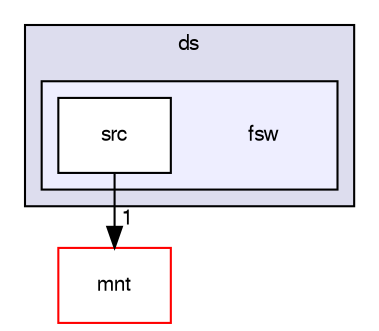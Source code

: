 digraph G {
  compound=true
  node [ fontsize="10", fontname="FreeSans"];
  edge [ labelfontsize="10", labelfontname="FreeSans"];
  subgraph clusterdir_09f9ec3133601d13af51707a51c28b9e {
    graph [ bgcolor="#ddddee", pencolor="black", label="ds" fontname="FreeSans", fontsize="10", URL="dir_09f9ec3133601d13af51707a51c28b9e.html"]
  subgraph clusterdir_0f7a9cf258ca22037315b30d0162d320 {
    graph [ bgcolor="#eeeeff", pencolor="black", label="" URL="dir_0f7a9cf258ca22037315b30d0162d320.html"];
    dir_0f7a9cf258ca22037315b30d0162d320 [shape=plaintext label="fsw"];
    dir_c0dfbba849b946d8b03b78592daaf924 [shape=box label="src" color="black" fillcolor="white" style="filled" URL="dir_c0dfbba849b946d8b03b78592daaf924.html"];
  }
  }
  dir_b8d1739202f65d59e58cdec119e32197 [shape=box label="mnt" fillcolor="white" style="filled" color="red" URL="dir_b8d1739202f65d59e58cdec119e32197.html"];
  dir_c0dfbba849b946d8b03b78592daaf924->dir_b8d1739202f65d59e58cdec119e32197 [headlabel="1", labeldistance=1.5 headhref="dir_000002_000003.html"];
}
